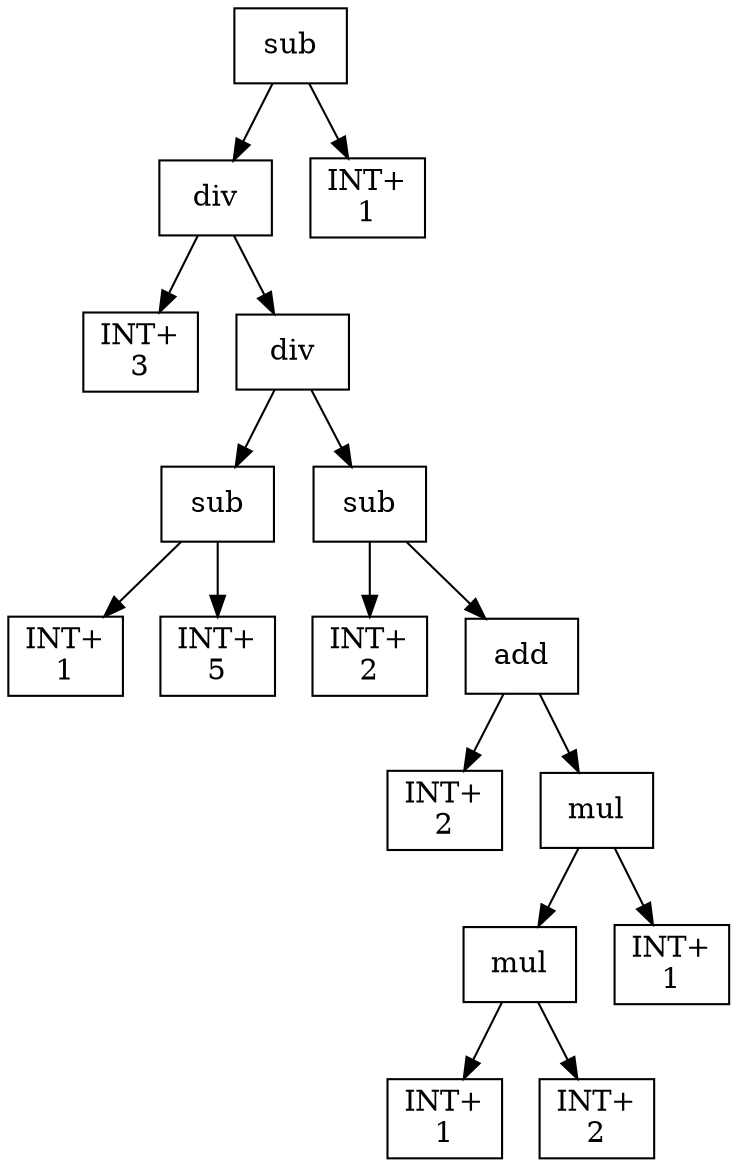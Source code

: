 digraph expr {
  node [shape=box];
  n1 [label="sub"];
  n2 [label="div"];
  n3 [label="INT+\n3"];
  n4 [label="div"];
  n5 [label="sub"];
  n6 [label="INT+\n1"];
  n7 [label="INT+\n5"];
  n5 -> n6;
  n5 -> n7;
  n8 [label="sub"];
  n9 [label="INT+\n2"];
  n10 [label="add"];
  n11 [label="INT+\n2"];
  n12 [label="mul"];
  n13 [label="mul"];
  n14 [label="INT+\n1"];
  n15 [label="INT+\n2"];
  n13 -> n14;
  n13 -> n15;
  n16 [label="INT+\n1"];
  n12 -> n13;
  n12 -> n16;
  n10 -> n11;
  n10 -> n12;
  n8 -> n9;
  n8 -> n10;
  n4 -> n5;
  n4 -> n8;
  n2 -> n3;
  n2 -> n4;
  n17 [label="INT+\n1"];
  n1 -> n2;
  n1 -> n17;
}